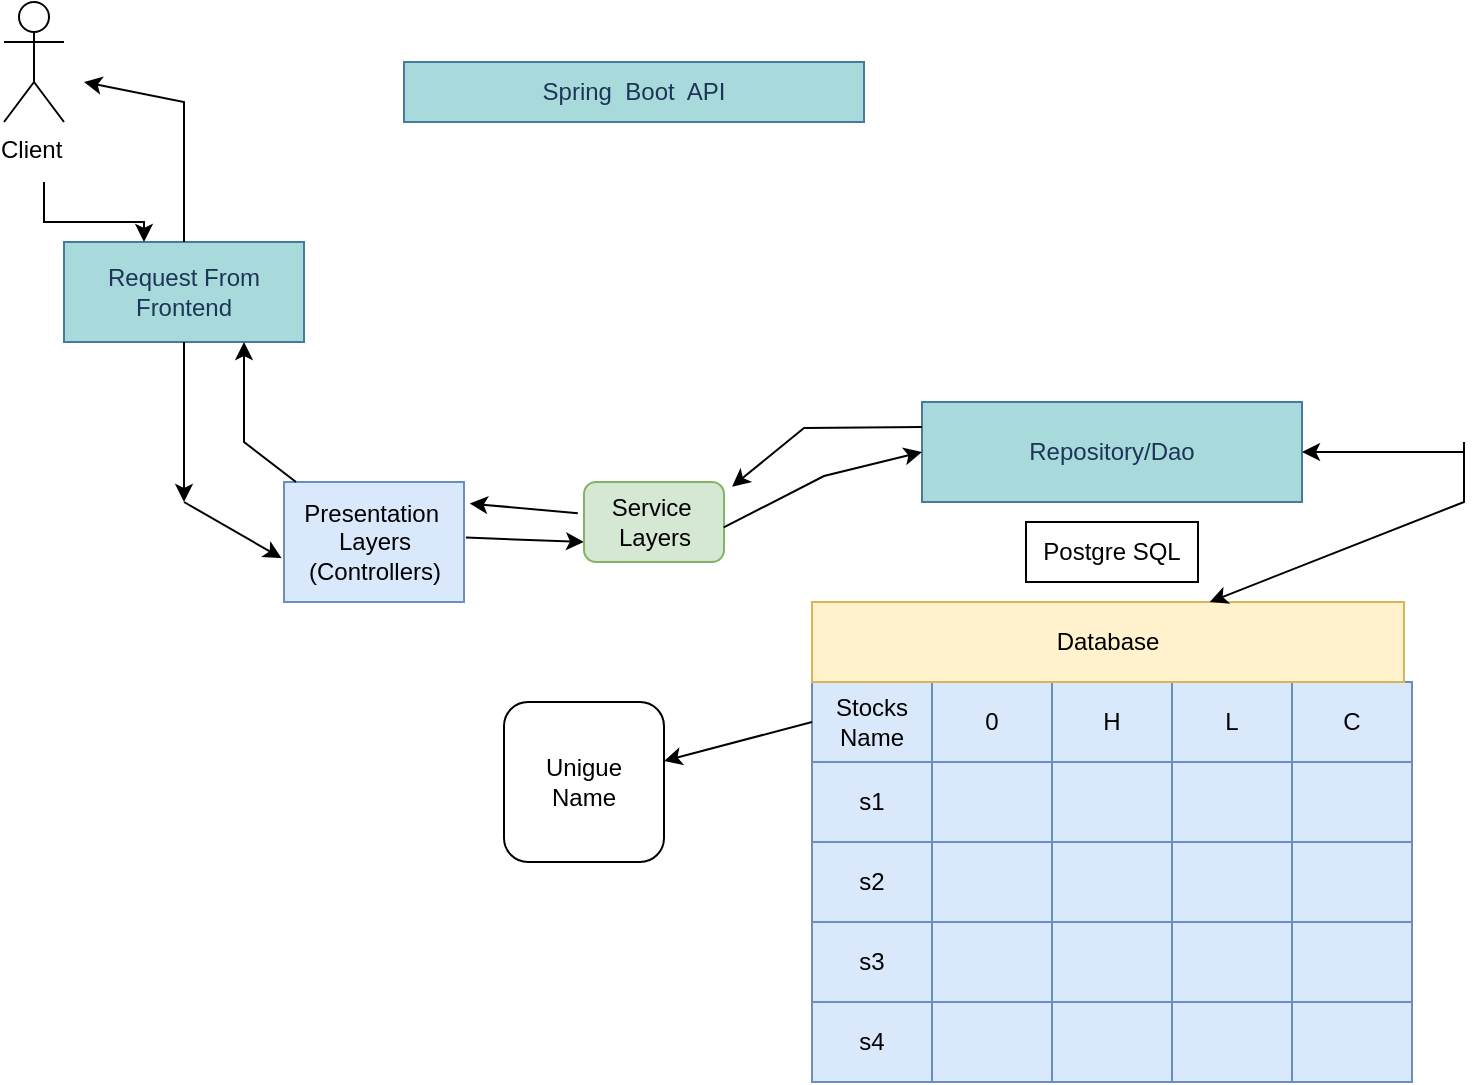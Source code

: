 <mxfile version="20.5.3" type="github">
  <diagram id="C5RBs43oDa-KdzZeNtuy" name="Page-1">
    <mxGraphModel dx="735" dy="460" grid="1" gridSize="10" guides="1" tooltips="1" connect="1" arrows="1" fold="1" page="1" pageScale="1" pageWidth="827" pageHeight="1169" math="0" shadow="0">
      <root>
        <mxCell id="WIyWlLk6GJQsqaUBKTNV-0" />
        <mxCell id="WIyWlLk6GJQsqaUBKTNV-1" parent="WIyWlLk6GJQsqaUBKTNV-0" />
        <mxCell id="JqNgXWwND9RPEEob_Ky7-0" value="Spring&amp;nbsp; Boot&amp;nbsp; API" style="rounded=0;whiteSpace=wrap;html=1;strokeColor=#457B9D;fillColor=#A8DADC;fontColor=#1D3557;" parent="WIyWlLk6GJQsqaUBKTNV-1" vertex="1">
          <mxGeometry x="210" y="30" width="230" height="30" as="geometry" />
        </mxCell>
        <mxCell id="JqNgXWwND9RPEEob_Ky7-1" value="Request From Frontend" style="rounded=0;arcSize=10;whiteSpace=wrap;html=1;align=center;fillColor=#A8DADC;strokeColor=#457B9D;fontColor=#1D3557;" parent="WIyWlLk6GJQsqaUBKTNV-1" vertex="1">
          <mxGeometry x="40" y="120" width="120" height="50" as="geometry" />
        </mxCell>
        <mxCell id="JqNgXWwND9RPEEob_Ky7-4" value="Presentation&amp;nbsp;&lt;br&gt;Layers&lt;br&gt;(Controllers)" style="text;html=1;align=center;verticalAlign=middle;resizable=0;points=[];autosize=1;strokeColor=#6c8ebf;fillColor=#dae8fc;rounded=0;" parent="WIyWlLk6GJQsqaUBKTNV-1" vertex="1">
          <mxGeometry x="150" y="240" width="90" height="60" as="geometry" />
        </mxCell>
        <mxCell id="JqNgXWwND9RPEEob_Ky7-6" value="" style="endArrow=classic;html=1;rounded=0;exitX=1.011;exitY=0.463;exitDx=0;exitDy=0;exitPerimeter=0;" parent="WIyWlLk6GJQsqaUBKTNV-1" source="JqNgXWwND9RPEEob_Ky7-4" edge="1">
          <mxGeometry width="50" height="50" relative="1" as="geometry">
            <mxPoint x="370" y="260" as="sourcePoint" />
            <mxPoint x="300" y="270" as="targetPoint" />
          </mxGeometry>
        </mxCell>
        <mxCell id="JqNgXWwND9RPEEob_Ky7-7" value="Service&amp;nbsp;&lt;br&gt;Layers" style="text;html=1;align=center;verticalAlign=middle;resizable=0;points=[];autosize=1;strokeColor=#82b366;fillColor=#d5e8d4;rounded=1;shadow=0;sketch=0;" parent="WIyWlLk6GJQsqaUBKTNV-1" vertex="1">
          <mxGeometry x="300" y="240" width="70" height="40" as="geometry" />
        </mxCell>
        <mxCell id="JqNgXWwND9RPEEob_Ky7-8" value="" style="endArrow=classic;html=1;rounded=0;exitX=0.5;exitY=1;exitDx=0;exitDy=0;" parent="WIyWlLk6GJQsqaUBKTNV-1" source="JqNgXWwND9RPEEob_Ky7-1" edge="1">
          <mxGeometry width="50" height="50" relative="1" as="geometry">
            <mxPoint x="370" y="260" as="sourcePoint" />
            <mxPoint x="100" y="250" as="targetPoint" />
          </mxGeometry>
        </mxCell>
        <mxCell id="JqNgXWwND9RPEEob_Ky7-9" value="" style="endArrow=classic;html=1;rounded=0;entryX=-0.013;entryY=0.635;entryDx=0;entryDy=0;entryPerimeter=0;" parent="WIyWlLk6GJQsqaUBKTNV-1" target="JqNgXWwND9RPEEob_Ky7-4" edge="1">
          <mxGeometry width="50" height="50" relative="1" as="geometry">
            <mxPoint x="100" y="250" as="sourcePoint" />
            <mxPoint x="150" y="260" as="targetPoint" />
          </mxGeometry>
        </mxCell>
        <mxCell id="JqNgXWwND9RPEEob_Ky7-10" value="Repository/Dao" style="rounded=0;whiteSpace=wrap;html=1;strokeColor=#457B9D;fillColor=#A8DADC;fontColor=#1D3557;" parent="WIyWlLk6GJQsqaUBKTNV-1" vertex="1">
          <mxGeometry x="469" y="200" width="190" height="50" as="geometry" />
        </mxCell>
        <mxCell id="JqNgXWwND9RPEEob_Ky7-12" value="" style="endArrow=classic;html=1;rounded=0;exitX=0.998;exitY=0.567;exitDx=0;exitDy=0;exitPerimeter=0;entryX=0;entryY=0.5;entryDx=0;entryDy=0;" parent="WIyWlLk6GJQsqaUBKTNV-1" source="JqNgXWwND9RPEEob_Ky7-7" target="JqNgXWwND9RPEEob_Ky7-10" edge="1">
          <mxGeometry width="50" height="50" relative="1" as="geometry">
            <mxPoint x="370" y="260" as="sourcePoint" />
            <mxPoint x="410" y="160" as="targetPoint" />
            <Array as="points">
              <mxPoint x="420" y="237" />
            </Array>
          </mxGeometry>
        </mxCell>
        <mxCell id="JqNgXWwND9RPEEob_Ky7-16" value="" style="shape=table;startSize=0;container=1;collapsible=0;childLayout=tableLayout;rounded=1;shadow=0;sketch=0;fillColor=#dae8fc;strokeColor=#6c8ebf;" parent="WIyWlLk6GJQsqaUBKTNV-1" vertex="1">
          <mxGeometry x="414" y="340" width="300" height="200" as="geometry" />
        </mxCell>
        <mxCell id="JqNgXWwND9RPEEob_Ky7-17" value="" style="shape=tableRow;horizontal=0;startSize=0;swimlaneHead=0;swimlaneBody=0;top=0;left=0;bottom=0;right=0;collapsible=0;dropTarget=0;fillColor=none;points=[[0,0.5],[1,0.5]];portConstraint=eastwest;rounded=1;shadow=0;sketch=0;" parent="JqNgXWwND9RPEEob_Ky7-16" vertex="1">
          <mxGeometry width="300" height="40" as="geometry" />
        </mxCell>
        <mxCell id="JqNgXWwND9RPEEob_Ky7-18" value="Stocks Name" style="shape=partialRectangle;html=1;whiteSpace=wrap;connectable=0;overflow=hidden;fillColor=none;top=0;left=0;bottom=0;right=0;pointerEvents=1;rounded=1;shadow=0;sketch=0;" parent="JqNgXWwND9RPEEob_Ky7-17" vertex="1">
          <mxGeometry width="60" height="40" as="geometry">
            <mxRectangle width="60" height="40" as="alternateBounds" />
          </mxGeometry>
        </mxCell>
        <mxCell id="JqNgXWwND9RPEEob_Ky7-19" value="0" style="shape=partialRectangle;html=1;whiteSpace=wrap;connectable=0;overflow=hidden;fillColor=none;top=0;left=0;bottom=0;right=0;pointerEvents=1;rounded=1;shadow=0;sketch=0;" parent="JqNgXWwND9RPEEob_Ky7-17" vertex="1">
          <mxGeometry x="60" width="60" height="40" as="geometry">
            <mxRectangle width="60" height="40" as="alternateBounds" />
          </mxGeometry>
        </mxCell>
        <mxCell id="JqNgXWwND9RPEEob_Ky7-20" value="H" style="shape=partialRectangle;html=1;whiteSpace=wrap;connectable=0;overflow=hidden;fillColor=none;top=0;left=0;bottom=0;right=0;pointerEvents=1;rounded=1;shadow=0;sketch=0;" parent="JqNgXWwND9RPEEob_Ky7-17" vertex="1">
          <mxGeometry x="120" width="60" height="40" as="geometry">
            <mxRectangle width="60" height="40" as="alternateBounds" />
          </mxGeometry>
        </mxCell>
        <mxCell id="JqNgXWwND9RPEEob_Ky7-21" value="L" style="shape=partialRectangle;html=1;whiteSpace=wrap;connectable=0;overflow=hidden;fillColor=none;top=0;left=0;bottom=0;right=0;pointerEvents=1;rounded=1;shadow=0;sketch=0;" parent="JqNgXWwND9RPEEob_Ky7-17" vertex="1">
          <mxGeometry x="180" width="60" height="40" as="geometry">
            <mxRectangle width="60" height="40" as="alternateBounds" />
          </mxGeometry>
        </mxCell>
        <mxCell id="JqNgXWwND9RPEEob_Ky7-22" value="C" style="shape=partialRectangle;html=1;whiteSpace=wrap;connectable=0;overflow=hidden;fillColor=none;top=0;left=0;bottom=0;right=0;pointerEvents=1;rounded=1;shadow=0;sketch=0;" parent="JqNgXWwND9RPEEob_Ky7-17" vertex="1">
          <mxGeometry x="240" width="60" height="40" as="geometry">
            <mxRectangle width="60" height="40" as="alternateBounds" />
          </mxGeometry>
        </mxCell>
        <mxCell id="JqNgXWwND9RPEEob_Ky7-23" value="" style="shape=tableRow;horizontal=0;startSize=0;swimlaneHead=0;swimlaneBody=0;top=0;left=0;bottom=0;right=0;collapsible=0;dropTarget=0;fillColor=none;points=[[0,0.5],[1,0.5]];portConstraint=eastwest;rounded=1;shadow=0;sketch=0;" parent="JqNgXWwND9RPEEob_Ky7-16" vertex="1">
          <mxGeometry y="40" width="300" height="40" as="geometry" />
        </mxCell>
        <mxCell id="JqNgXWwND9RPEEob_Ky7-24" value="s1" style="shape=partialRectangle;html=1;whiteSpace=wrap;connectable=0;overflow=hidden;fillColor=none;top=0;left=0;bottom=0;right=0;pointerEvents=1;rounded=1;shadow=0;sketch=0;" parent="JqNgXWwND9RPEEob_Ky7-23" vertex="1">
          <mxGeometry width="60" height="40" as="geometry">
            <mxRectangle width="60" height="40" as="alternateBounds" />
          </mxGeometry>
        </mxCell>
        <mxCell id="JqNgXWwND9RPEEob_Ky7-25" value="" style="shape=partialRectangle;html=1;whiteSpace=wrap;connectable=0;overflow=hidden;fillColor=none;top=0;left=0;bottom=0;right=0;pointerEvents=1;rounded=1;shadow=0;sketch=0;" parent="JqNgXWwND9RPEEob_Ky7-23" vertex="1">
          <mxGeometry x="60" width="60" height="40" as="geometry">
            <mxRectangle width="60" height="40" as="alternateBounds" />
          </mxGeometry>
        </mxCell>
        <mxCell id="JqNgXWwND9RPEEob_Ky7-26" value="" style="shape=partialRectangle;html=1;whiteSpace=wrap;connectable=0;overflow=hidden;fillColor=none;top=0;left=0;bottom=0;right=0;pointerEvents=1;rounded=1;shadow=0;sketch=0;" parent="JqNgXWwND9RPEEob_Ky7-23" vertex="1">
          <mxGeometry x="120" width="60" height="40" as="geometry">
            <mxRectangle width="60" height="40" as="alternateBounds" />
          </mxGeometry>
        </mxCell>
        <mxCell id="JqNgXWwND9RPEEob_Ky7-27" value="" style="shape=partialRectangle;html=1;whiteSpace=wrap;connectable=0;overflow=hidden;fillColor=none;top=0;left=0;bottom=0;right=0;pointerEvents=1;rounded=1;shadow=0;sketch=0;" parent="JqNgXWwND9RPEEob_Ky7-23" vertex="1">
          <mxGeometry x="180" width="60" height="40" as="geometry">
            <mxRectangle width="60" height="40" as="alternateBounds" />
          </mxGeometry>
        </mxCell>
        <mxCell id="JqNgXWwND9RPEEob_Ky7-28" value="" style="shape=partialRectangle;html=1;whiteSpace=wrap;connectable=0;overflow=hidden;fillColor=none;top=0;left=0;bottom=0;right=0;pointerEvents=1;rounded=1;shadow=0;sketch=0;" parent="JqNgXWwND9RPEEob_Ky7-23" vertex="1">
          <mxGeometry x="240" width="60" height="40" as="geometry">
            <mxRectangle width="60" height="40" as="alternateBounds" />
          </mxGeometry>
        </mxCell>
        <mxCell id="JqNgXWwND9RPEEob_Ky7-29" value="" style="shape=tableRow;horizontal=0;startSize=0;swimlaneHead=0;swimlaneBody=0;top=0;left=0;bottom=0;right=0;collapsible=0;dropTarget=0;fillColor=none;points=[[0,0.5],[1,0.5]];portConstraint=eastwest;rounded=1;shadow=0;sketch=0;" parent="JqNgXWwND9RPEEob_Ky7-16" vertex="1">
          <mxGeometry y="80" width="300" height="40" as="geometry" />
        </mxCell>
        <mxCell id="JqNgXWwND9RPEEob_Ky7-30" value="s2" style="shape=partialRectangle;html=1;whiteSpace=wrap;connectable=0;overflow=hidden;fillColor=none;top=0;left=0;bottom=0;right=0;pointerEvents=1;rounded=1;shadow=0;sketch=0;" parent="JqNgXWwND9RPEEob_Ky7-29" vertex="1">
          <mxGeometry width="60" height="40" as="geometry">
            <mxRectangle width="60" height="40" as="alternateBounds" />
          </mxGeometry>
        </mxCell>
        <mxCell id="JqNgXWwND9RPEEob_Ky7-31" value="" style="shape=partialRectangle;html=1;whiteSpace=wrap;connectable=0;overflow=hidden;fillColor=none;top=0;left=0;bottom=0;right=0;pointerEvents=1;rounded=1;shadow=0;sketch=0;" parent="JqNgXWwND9RPEEob_Ky7-29" vertex="1">
          <mxGeometry x="60" width="60" height="40" as="geometry">
            <mxRectangle width="60" height="40" as="alternateBounds" />
          </mxGeometry>
        </mxCell>
        <mxCell id="JqNgXWwND9RPEEob_Ky7-32" value="" style="shape=partialRectangle;html=1;whiteSpace=wrap;connectable=0;overflow=hidden;fillColor=none;top=0;left=0;bottom=0;right=0;pointerEvents=1;rounded=1;shadow=0;sketch=0;" parent="JqNgXWwND9RPEEob_Ky7-29" vertex="1">
          <mxGeometry x="120" width="60" height="40" as="geometry">
            <mxRectangle width="60" height="40" as="alternateBounds" />
          </mxGeometry>
        </mxCell>
        <mxCell id="JqNgXWwND9RPEEob_Ky7-33" value="" style="shape=partialRectangle;html=1;whiteSpace=wrap;connectable=0;overflow=hidden;fillColor=none;top=0;left=0;bottom=0;right=0;pointerEvents=1;rounded=1;shadow=0;sketch=0;" parent="JqNgXWwND9RPEEob_Ky7-29" vertex="1">
          <mxGeometry x="180" width="60" height="40" as="geometry">
            <mxRectangle width="60" height="40" as="alternateBounds" />
          </mxGeometry>
        </mxCell>
        <mxCell id="JqNgXWwND9RPEEob_Ky7-34" value="" style="shape=partialRectangle;html=1;whiteSpace=wrap;connectable=0;overflow=hidden;fillColor=none;top=0;left=0;bottom=0;right=0;pointerEvents=1;rounded=1;shadow=0;sketch=0;" parent="JqNgXWwND9RPEEob_Ky7-29" vertex="1">
          <mxGeometry x="240" width="60" height="40" as="geometry">
            <mxRectangle width="60" height="40" as="alternateBounds" />
          </mxGeometry>
        </mxCell>
        <mxCell id="JqNgXWwND9RPEEob_Ky7-35" value="" style="shape=tableRow;horizontal=0;startSize=0;swimlaneHead=0;swimlaneBody=0;top=0;left=0;bottom=0;right=0;collapsible=0;dropTarget=0;fillColor=none;points=[[0,0.5],[1,0.5]];portConstraint=eastwest;rounded=1;shadow=0;sketch=0;" parent="JqNgXWwND9RPEEob_Ky7-16" vertex="1">
          <mxGeometry y="120" width="300" height="40" as="geometry" />
        </mxCell>
        <mxCell id="JqNgXWwND9RPEEob_Ky7-36" value="s3" style="shape=partialRectangle;html=1;whiteSpace=wrap;connectable=0;overflow=hidden;fillColor=none;top=0;left=0;bottom=0;right=0;pointerEvents=1;rounded=1;shadow=0;sketch=0;" parent="JqNgXWwND9RPEEob_Ky7-35" vertex="1">
          <mxGeometry width="60" height="40" as="geometry">
            <mxRectangle width="60" height="40" as="alternateBounds" />
          </mxGeometry>
        </mxCell>
        <mxCell id="JqNgXWwND9RPEEob_Ky7-37" value="" style="shape=partialRectangle;html=1;whiteSpace=wrap;connectable=0;overflow=hidden;fillColor=none;top=0;left=0;bottom=0;right=0;pointerEvents=1;rounded=1;shadow=0;sketch=0;" parent="JqNgXWwND9RPEEob_Ky7-35" vertex="1">
          <mxGeometry x="60" width="60" height="40" as="geometry">
            <mxRectangle width="60" height="40" as="alternateBounds" />
          </mxGeometry>
        </mxCell>
        <mxCell id="JqNgXWwND9RPEEob_Ky7-38" value="" style="shape=partialRectangle;html=1;whiteSpace=wrap;connectable=0;overflow=hidden;fillColor=none;top=0;left=0;bottom=0;right=0;pointerEvents=1;rounded=1;shadow=0;sketch=0;" parent="JqNgXWwND9RPEEob_Ky7-35" vertex="1">
          <mxGeometry x="120" width="60" height="40" as="geometry">
            <mxRectangle width="60" height="40" as="alternateBounds" />
          </mxGeometry>
        </mxCell>
        <mxCell id="JqNgXWwND9RPEEob_Ky7-39" value="" style="shape=partialRectangle;html=1;whiteSpace=wrap;connectable=0;overflow=hidden;fillColor=none;top=0;left=0;bottom=0;right=0;pointerEvents=1;rounded=1;shadow=0;sketch=0;" parent="JqNgXWwND9RPEEob_Ky7-35" vertex="1">
          <mxGeometry x="180" width="60" height="40" as="geometry">
            <mxRectangle width="60" height="40" as="alternateBounds" />
          </mxGeometry>
        </mxCell>
        <mxCell id="JqNgXWwND9RPEEob_Ky7-40" value="" style="shape=partialRectangle;html=1;whiteSpace=wrap;connectable=0;overflow=hidden;fillColor=none;top=0;left=0;bottom=0;right=0;pointerEvents=1;rounded=1;shadow=0;sketch=0;" parent="JqNgXWwND9RPEEob_Ky7-35" vertex="1">
          <mxGeometry x="240" width="60" height="40" as="geometry">
            <mxRectangle width="60" height="40" as="alternateBounds" />
          </mxGeometry>
        </mxCell>
        <mxCell id="JqNgXWwND9RPEEob_Ky7-41" value="" style="shape=tableRow;horizontal=0;startSize=0;swimlaneHead=0;swimlaneBody=0;top=0;left=0;bottom=0;right=0;collapsible=0;dropTarget=0;fillColor=none;points=[[0,0.5],[1,0.5]];portConstraint=eastwest;rounded=1;shadow=0;sketch=0;" parent="JqNgXWwND9RPEEob_Ky7-16" vertex="1">
          <mxGeometry y="160" width="300" height="40" as="geometry" />
        </mxCell>
        <mxCell id="JqNgXWwND9RPEEob_Ky7-42" value="s4" style="shape=partialRectangle;html=1;whiteSpace=wrap;connectable=0;overflow=hidden;fillColor=none;top=0;left=0;bottom=0;right=0;pointerEvents=1;rounded=1;shadow=0;sketch=0;" parent="JqNgXWwND9RPEEob_Ky7-41" vertex="1">
          <mxGeometry width="60" height="40" as="geometry">
            <mxRectangle width="60" height="40" as="alternateBounds" />
          </mxGeometry>
        </mxCell>
        <mxCell id="JqNgXWwND9RPEEob_Ky7-43" value="" style="shape=partialRectangle;html=1;whiteSpace=wrap;connectable=0;overflow=hidden;fillColor=none;top=0;left=0;bottom=0;right=0;pointerEvents=1;rounded=1;shadow=0;sketch=0;" parent="JqNgXWwND9RPEEob_Ky7-41" vertex="1">
          <mxGeometry x="60" width="60" height="40" as="geometry">
            <mxRectangle width="60" height="40" as="alternateBounds" />
          </mxGeometry>
        </mxCell>
        <mxCell id="JqNgXWwND9RPEEob_Ky7-44" value="" style="shape=partialRectangle;html=1;whiteSpace=wrap;connectable=0;overflow=hidden;fillColor=none;top=0;left=0;bottom=0;right=0;pointerEvents=1;rounded=1;shadow=0;sketch=0;" parent="JqNgXWwND9RPEEob_Ky7-41" vertex="1">
          <mxGeometry x="120" width="60" height="40" as="geometry">
            <mxRectangle width="60" height="40" as="alternateBounds" />
          </mxGeometry>
        </mxCell>
        <mxCell id="JqNgXWwND9RPEEob_Ky7-45" value="" style="shape=partialRectangle;html=1;whiteSpace=wrap;connectable=0;overflow=hidden;fillColor=none;top=0;left=0;bottom=0;right=0;pointerEvents=1;rounded=1;shadow=0;sketch=0;" parent="JqNgXWwND9RPEEob_Ky7-41" vertex="1">
          <mxGeometry x="180" width="60" height="40" as="geometry">
            <mxRectangle width="60" height="40" as="alternateBounds" />
          </mxGeometry>
        </mxCell>
        <mxCell id="JqNgXWwND9RPEEob_Ky7-46" value="" style="shape=partialRectangle;html=1;whiteSpace=wrap;connectable=0;overflow=hidden;fillColor=none;top=0;left=0;bottom=0;right=0;pointerEvents=1;rounded=1;shadow=0;sketch=0;" parent="JqNgXWwND9RPEEob_Ky7-41" vertex="1">
          <mxGeometry x="240" width="60" height="40" as="geometry">
            <mxRectangle width="60" height="40" as="alternateBounds" />
          </mxGeometry>
        </mxCell>
        <mxCell id="JqNgXWwND9RPEEob_Ky7-85" value="Database" style="rounded=0;whiteSpace=wrap;html=1;shadow=0;sketch=0;fillColor=#fff2cc;strokeColor=#d6b656;" parent="WIyWlLk6GJQsqaUBKTNV-1" vertex="1">
          <mxGeometry x="414" y="300" width="296" height="40" as="geometry" />
        </mxCell>
        <mxCell id="JqNgXWwND9RPEEob_Ky7-86" value="" style="endArrow=classic;html=1;rounded=0;exitX=0;exitY=0.5;exitDx=0;exitDy=0;" parent="WIyWlLk6GJQsqaUBKTNV-1" source="JqNgXWwND9RPEEob_Ky7-17" target="JqNgXWwND9RPEEob_Ky7-87" edge="1">
          <mxGeometry width="50" height="50" relative="1" as="geometry">
            <mxPoint x="510" y="350" as="sourcePoint" />
            <mxPoint x="350" y="380" as="targetPoint" />
          </mxGeometry>
        </mxCell>
        <mxCell id="JqNgXWwND9RPEEob_Ky7-87" value="Unigue&lt;br&gt;Name" style="whiteSpace=wrap;html=1;aspect=fixed;rounded=1;shadow=0;sketch=0;" parent="WIyWlLk6GJQsqaUBKTNV-1" vertex="1">
          <mxGeometry x="260" y="350" width="80" height="80" as="geometry" />
        </mxCell>
        <mxCell id="JqNgXWwND9RPEEob_Ky7-88" value="Postgre SQL" style="rounded=0;whiteSpace=wrap;html=1;shadow=0;sketch=0;" parent="WIyWlLk6GJQsqaUBKTNV-1" vertex="1">
          <mxGeometry x="521" y="260" width="86" height="30" as="geometry" />
        </mxCell>
        <mxCell id="JqNgXWwND9RPEEob_Ky7-89" value="" style="endArrow=classic;html=1;rounded=0;entryX=1;entryY=0.5;entryDx=0;entryDy=0;" parent="WIyWlLk6GJQsqaUBKTNV-1" target="JqNgXWwND9RPEEob_Ky7-10" edge="1">
          <mxGeometry width="50" height="50" relative="1" as="geometry">
            <mxPoint x="740" y="225" as="sourcePoint" />
            <mxPoint x="560" y="290" as="targetPoint" />
          </mxGeometry>
        </mxCell>
        <mxCell id="JqNgXWwND9RPEEob_Ky7-91" value="" style="endArrow=classic;html=1;rounded=0;" parent="WIyWlLk6GJQsqaUBKTNV-1" target="JqNgXWwND9RPEEob_Ky7-85" edge="1">
          <mxGeometry width="50" height="50" relative="1" as="geometry">
            <mxPoint x="740" y="220" as="sourcePoint" />
            <mxPoint x="560" y="290" as="targetPoint" />
            <Array as="points">
              <mxPoint x="740" y="250" />
            </Array>
          </mxGeometry>
        </mxCell>
        <mxCell id="JqNgXWwND9RPEEob_Ky7-93" value="" style="endArrow=classic;html=1;rounded=0;exitX=0;exitY=0.25;exitDx=0;exitDy=0;entryX=1.058;entryY=0.058;entryDx=0;entryDy=0;entryPerimeter=0;" parent="WIyWlLk6GJQsqaUBKTNV-1" source="JqNgXWwND9RPEEob_Ky7-10" target="JqNgXWwND9RPEEob_Ky7-7" edge="1">
          <mxGeometry width="50" height="50" relative="1" as="geometry">
            <mxPoint x="350" y="220" as="sourcePoint" />
            <mxPoint x="400" y="170" as="targetPoint" />
            <Array as="points">
              <mxPoint x="410" y="213" />
            </Array>
          </mxGeometry>
        </mxCell>
        <mxCell id="JqNgXWwND9RPEEob_Ky7-94" value="" style="endArrow=classic;html=1;rounded=0;entryX=1.032;entryY=0.179;entryDx=0;entryDy=0;entryPerimeter=0;exitX=-0.044;exitY=0.391;exitDx=0;exitDy=0;exitPerimeter=0;" parent="WIyWlLk6GJQsqaUBKTNV-1" source="JqNgXWwND9RPEEob_Ky7-7" target="JqNgXWwND9RPEEob_Ky7-4" edge="1">
          <mxGeometry width="50" height="50" relative="1" as="geometry">
            <mxPoint x="510" y="340" as="sourcePoint" />
            <mxPoint x="560" y="290" as="targetPoint" />
          </mxGeometry>
        </mxCell>
        <mxCell id="JqNgXWwND9RPEEob_Ky7-95" value="" style="endArrow=classic;html=1;rounded=0;entryX=0.75;entryY=1;entryDx=0;entryDy=0;" parent="WIyWlLk6GJQsqaUBKTNV-1" source="JqNgXWwND9RPEEob_Ky7-4" target="JqNgXWwND9RPEEob_Ky7-1" edge="1">
          <mxGeometry width="50" height="50" relative="1" as="geometry">
            <mxPoint x="350" y="400" as="sourcePoint" />
            <mxPoint x="400" y="350" as="targetPoint" />
            <Array as="points">
              <mxPoint x="130" y="220" />
            </Array>
          </mxGeometry>
        </mxCell>
        <mxCell id="dgIEg6WXggXOuIIckyaT-0" value="" style="edgeStyle=orthogonalEdgeStyle;rounded=0;orthogonalLoop=1;jettySize=auto;html=1;" edge="1" parent="WIyWlLk6GJQsqaUBKTNV-1" target="JqNgXWwND9RPEEob_Ky7-1">
          <mxGeometry relative="1" as="geometry">
            <mxPoint x="30" y="90" as="sourcePoint" />
            <Array as="points">
              <mxPoint x="30" y="110" />
              <mxPoint x="80" y="110" />
            </Array>
          </mxGeometry>
        </mxCell>
        <mxCell id="JqNgXWwND9RPEEob_Ky7-96" value="Client&amp;nbsp;" style="shape=umlActor;verticalLabelPosition=bottom;verticalAlign=top;html=1;outlineConnect=0;rounded=1;shadow=0;sketch=0;" parent="WIyWlLk6GJQsqaUBKTNV-1" vertex="1">
          <mxGeometry x="10" width="30" height="60" as="geometry" />
        </mxCell>
        <mxCell id="JqNgXWwND9RPEEob_Ky7-98" value="" style="endArrow=classic;html=1;rounded=0;exitX=0.5;exitY=0;exitDx=0;exitDy=0;" parent="WIyWlLk6GJQsqaUBKTNV-1" source="JqNgXWwND9RPEEob_Ky7-1" edge="1">
          <mxGeometry width="50" height="50" relative="1" as="geometry">
            <mxPoint x="180" y="170" as="sourcePoint" />
            <mxPoint x="50" y="40" as="targetPoint" />
            <Array as="points">
              <mxPoint x="100" y="50" />
            </Array>
          </mxGeometry>
        </mxCell>
      </root>
    </mxGraphModel>
  </diagram>
</mxfile>

